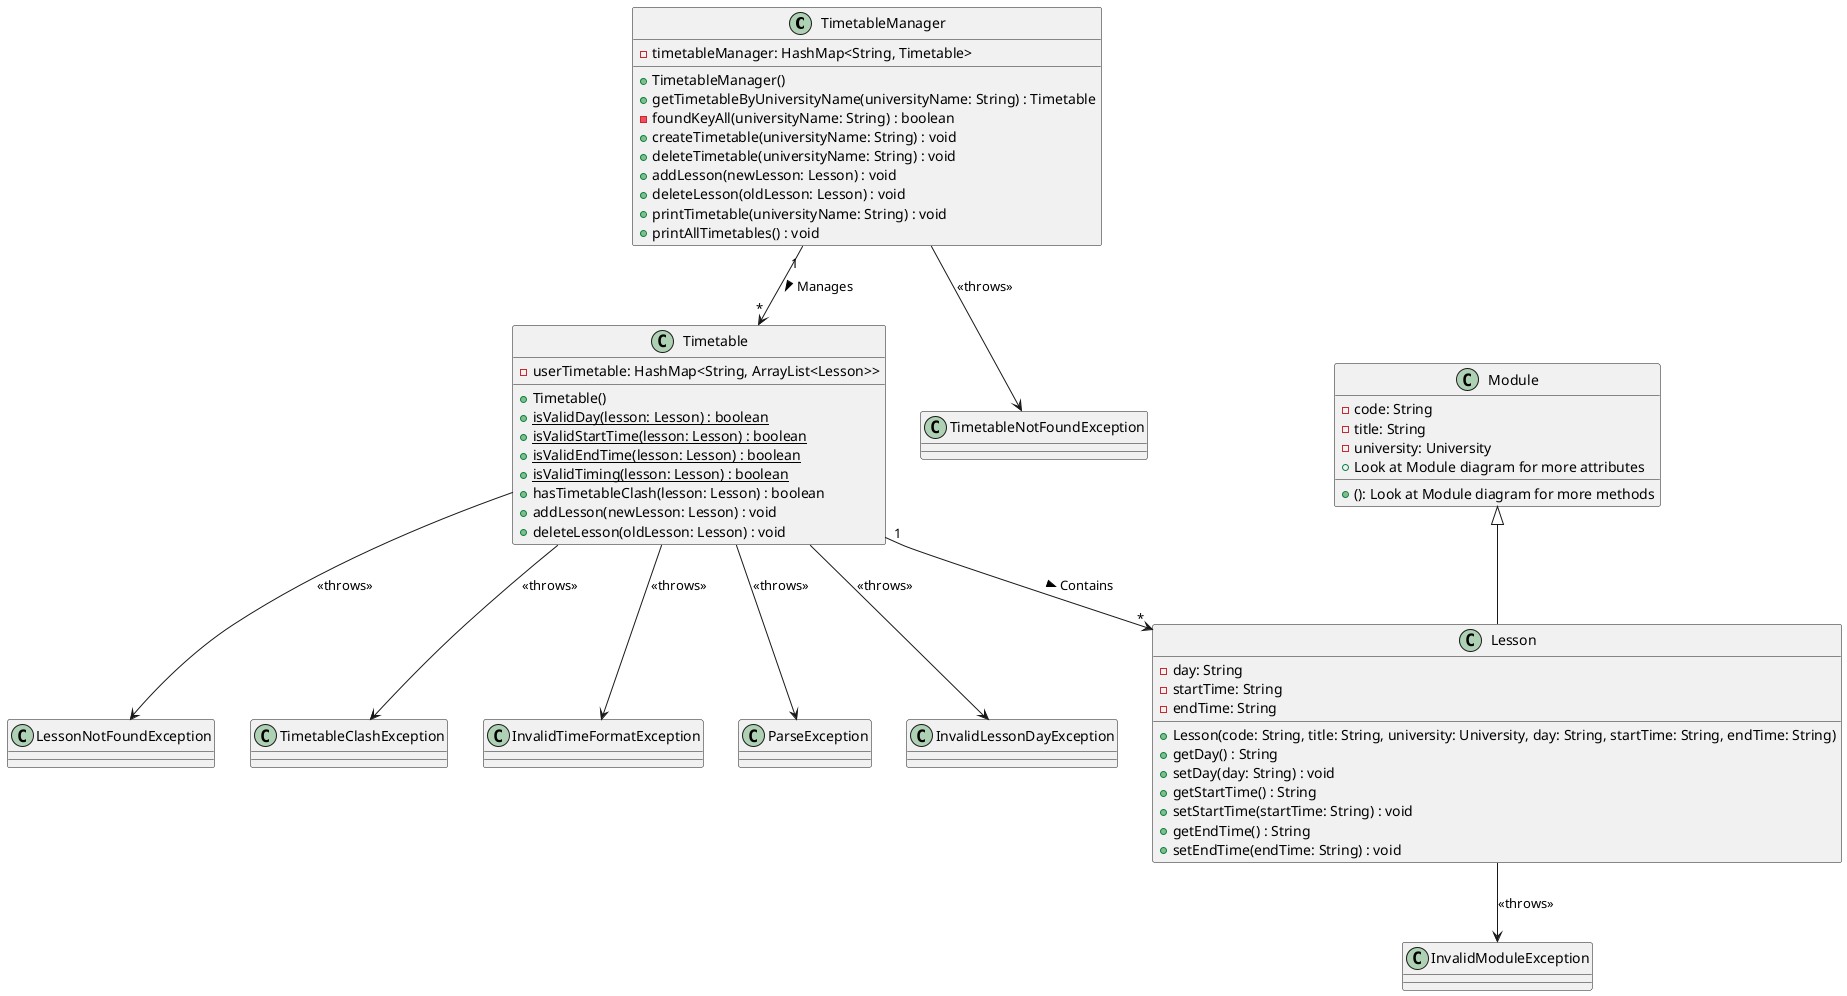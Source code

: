 @startuml
'https://plantuml.com/class-diagram

class TimetableManager {
    - timetableManager: HashMap<String, Timetable>
    + TimetableManager()
    + getTimetableByUniversityName(universityName: String) : Timetable
    - foundKeyAll(universityName: String) : boolean
    + createTimetable(universityName: String) : void
    + deleteTimetable(universityName: String) : void
    + addLesson(newLesson: Lesson) : void
    + deleteLesson(oldLesson: Lesson) : void
    + printTimetable(universityName: String) : void
    + printAllTimetables() : void
}

class Timetable {
    - userTimetable: HashMap<String, ArrayList<Lesson>>
    + Timetable()
    {static} + isValidDay(lesson: Lesson) : boolean
    {static} + isValidStartTime(lesson: Lesson) : boolean
    {static} + isValidEndTime(lesson: Lesson) : boolean
    {static} + isValidTiming(lesson: Lesson) : boolean
    + hasTimetableClash(lesson: Lesson) : boolean
    + addLesson(newLesson: Lesson) : void
    + deleteLesson(oldLesson: Lesson) : void
}

class Lesson {
    - day: String
    - startTime: String
    - endTime: String
    + Lesson(code: String, title: String, university: University, day: String, startTime: String, endTime: String)
    + getDay() : String
    + setDay(day: String) : void
    + getStartTime() : String
    + setStartTime(startTime: String) : void
    + getEndTime() : String
    + setEndTime(endTime: String) : void
}

class Module {
    - code: String
    - title: String
    - university: University
    + Look at Module diagram for more attributes
    + (): Look at Module diagram for more methods
}

class LessonNotFoundException {
}

class TimetableNotFoundException {
}

class TimetableClashException {
}

class InvalidModuleException {
}

class InvalidTimeFormatException {
}

class ParseException {
}

class InvalidLessonDayException {
}

TimetableManager "1" --> "*" Timetable :> Manages
Timetable "1" --> "*" Lesson :> Contains
Lesson --> InvalidModuleException : <<throws>>
Timetable --> InvalidTimeFormatException : <<throws>>
Timetable --> TimetableClashException : <<throws>>
Timetable --> ParseException : <<throws>>
Timetable --> LessonNotFoundException : <<throws>>
Timetable --> InvalidLessonDayException : <<throws>>
TimetableManager --> TimetableNotFoundException : <<throws>>
Module <|-- Lesson

@enduml